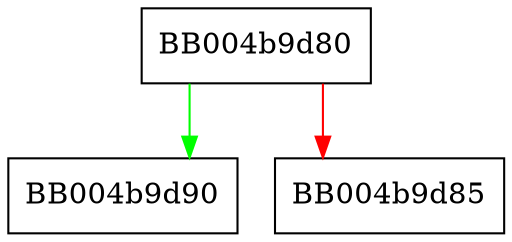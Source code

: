 digraph ossl_qtx_discard_enc_level {
  node [shape="box"];
  graph [splines=ortho];
  BB004b9d80 -> BB004b9d90 [color="green"];
  BB004b9d80 -> BB004b9d85 [color="red"];
}